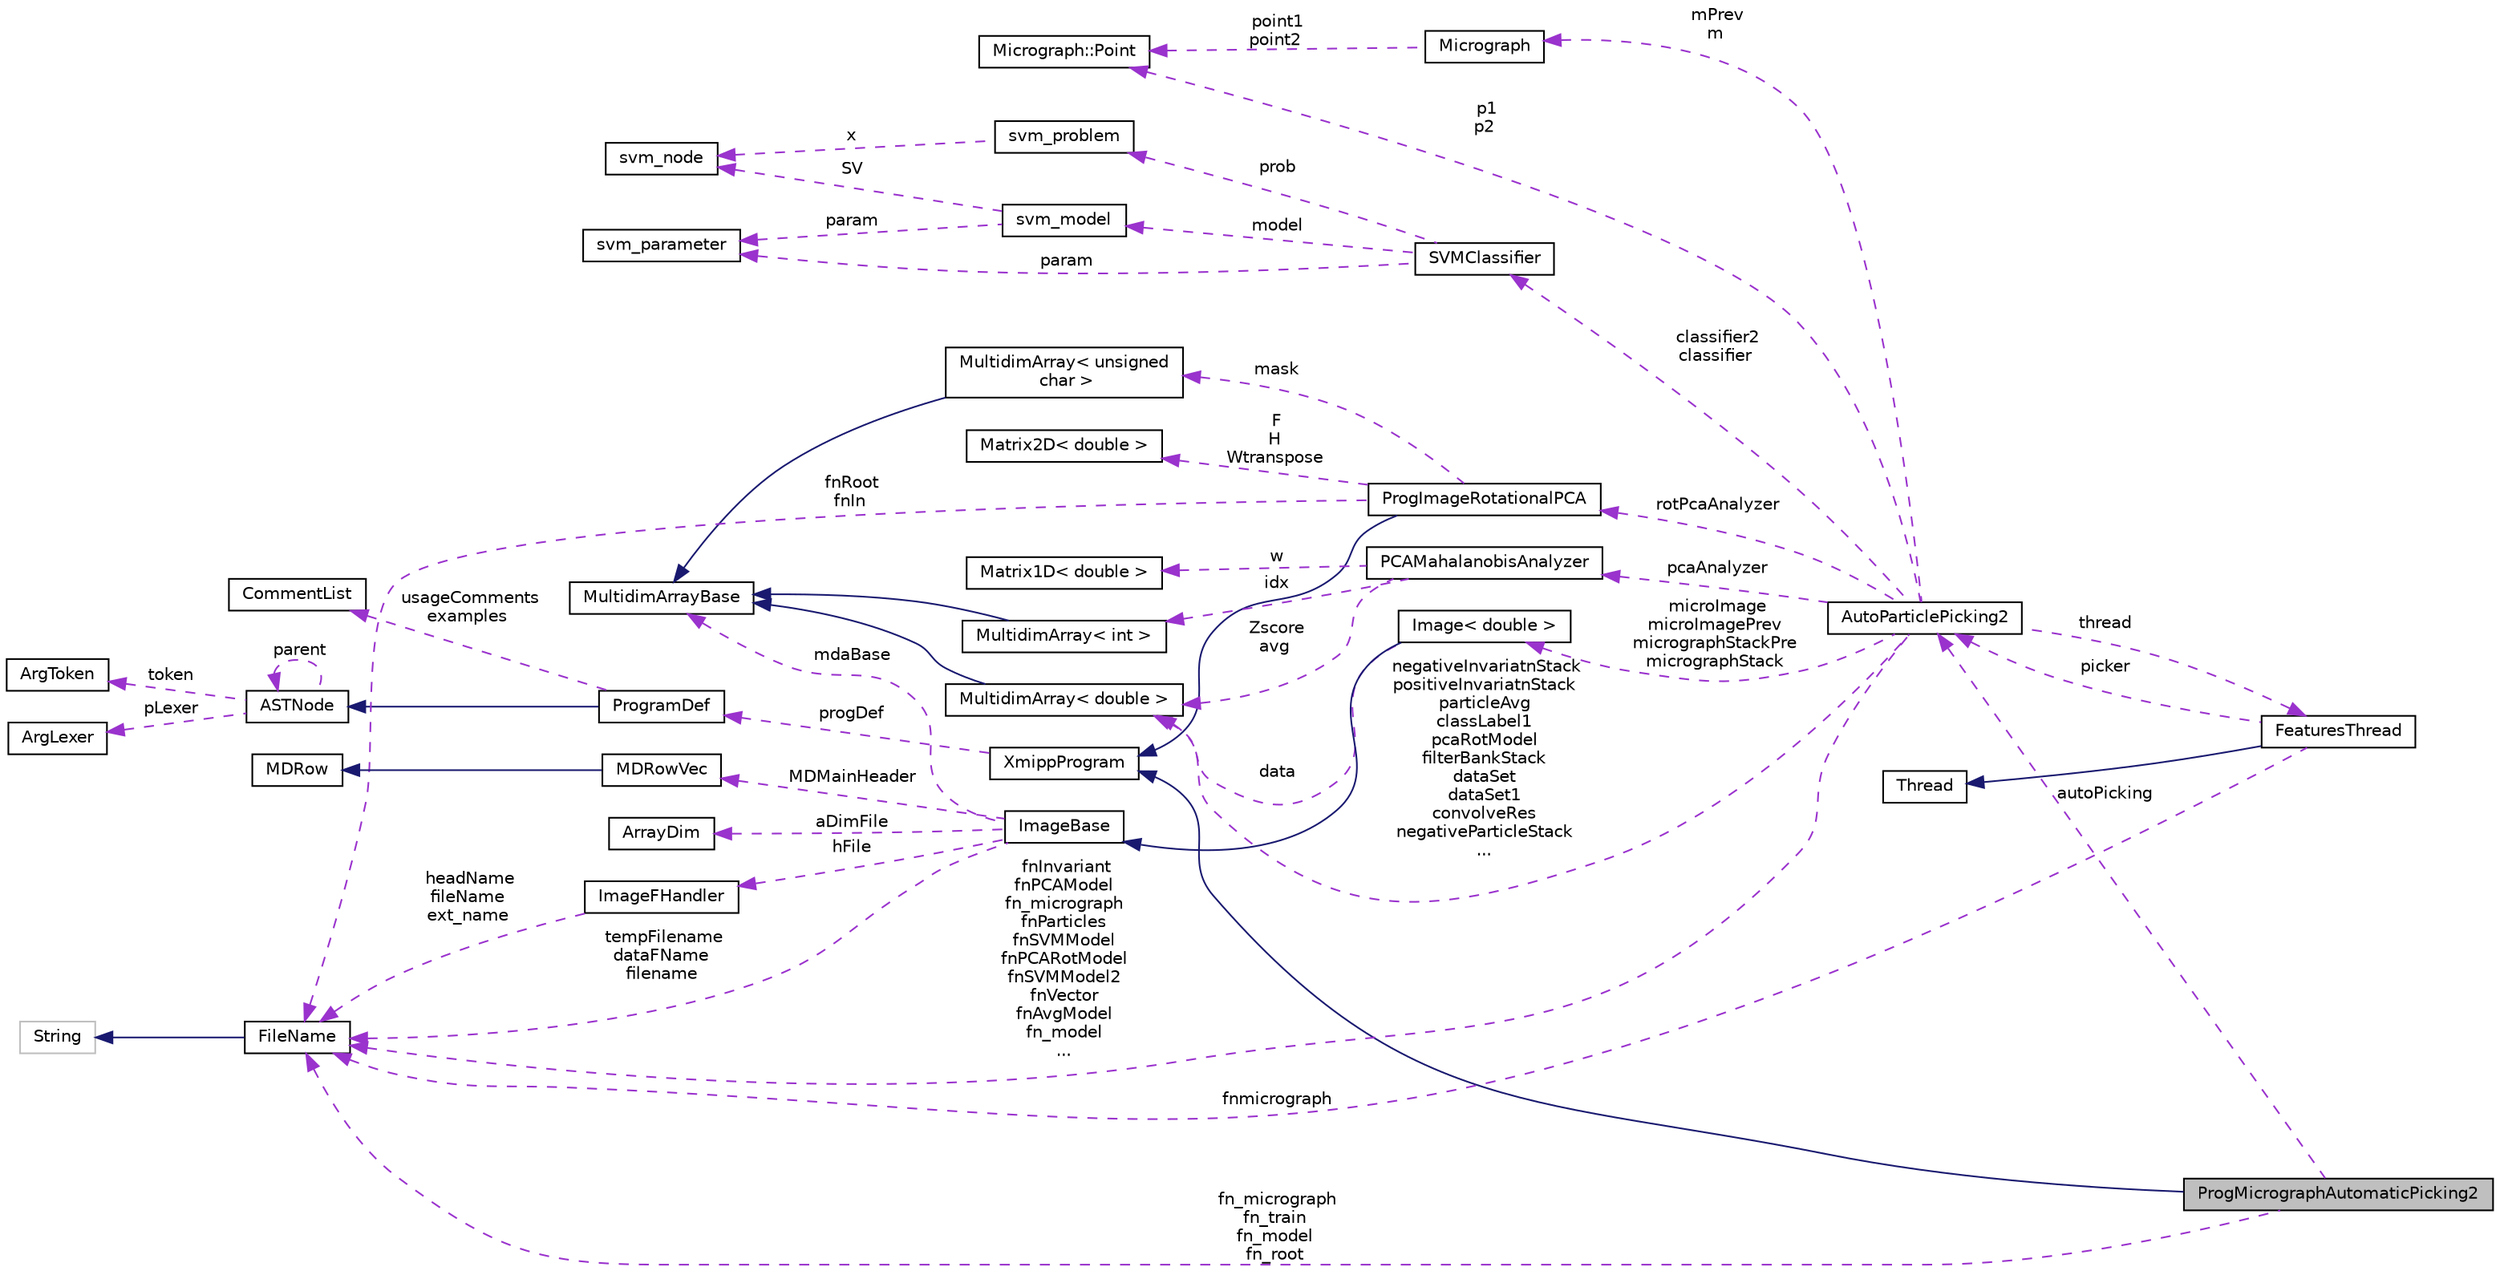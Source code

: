 digraph "ProgMicrographAutomaticPicking2"
{
  edge [fontname="Helvetica",fontsize="10",labelfontname="Helvetica",labelfontsize="10"];
  node [fontname="Helvetica",fontsize="10",shape=record];
  rankdir="LR";
  Node2 [label="ProgMicrographAutomaticPicking2",height=0.2,width=0.4,color="black", fillcolor="grey75", style="filled", fontcolor="black"];
  Node3 -> Node2 [dir="back",color="midnightblue",fontsize="10",style="solid",fontname="Helvetica"];
  Node3 [label="XmippProgram",height=0.2,width=0.4,color="black", fillcolor="white", style="filled",URL="$classXmippProgram.html"];
  Node4 -> Node3 [dir="back",color="darkorchid3",fontsize="10",style="dashed",label=" progDef" ,fontname="Helvetica"];
  Node4 [label="ProgramDef",height=0.2,width=0.4,color="black", fillcolor="white", style="filled",URL="$classProgramDef.html"];
  Node5 -> Node4 [dir="back",color="midnightblue",fontsize="10",style="solid",fontname="Helvetica"];
  Node5 [label="ASTNode",height=0.2,width=0.4,color="black", fillcolor="white", style="filled",URL="$classASTNode.html"];
  Node6 -> Node5 [dir="back",color="darkorchid3",fontsize="10",style="dashed",label=" token" ,fontname="Helvetica"];
  Node6 [label="ArgToken",height=0.2,width=0.4,color="black", fillcolor="white", style="filled",URL="$classArgToken.html"];
  Node7 -> Node5 [dir="back",color="darkorchid3",fontsize="10",style="dashed",label=" pLexer" ,fontname="Helvetica"];
  Node7 [label="ArgLexer",height=0.2,width=0.4,color="black", fillcolor="white", style="filled",URL="$classArgLexer.html"];
  Node5 -> Node5 [dir="back",color="darkorchid3",fontsize="10",style="dashed",label=" parent" ,fontname="Helvetica"];
  Node8 -> Node4 [dir="back",color="darkorchid3",fontsize="10",style="dashed",label=" usageComments\nexamples" ,fontname="Helvetica"];
  Node8 [label="CommentList",height=0.2,width=0.4,color="black", fillcolor="white", style="filled",URL="$classCommentList.html"];
  Node9 -> Node2 [dir="back",color="darkorchid3",fontsize="10",style="dashed",label=" autoPicking" ,fontname="Helvetica"];
  Node9 [label="AutoParticlePicking2",height=0.2,width=0.4,color="black", fillcolor="white", style="filled",URL="$classAutoParticlePicking2.html"];
  Node10 -> Node9 [dir="back",color="darkorchid3",fontsize="10",style="dashed",label=" p1\np2" ,fontname="Helvetica"];
  Node10 [label="Micrograph::Point",height=0.2,width=0.4,color="black", fillcolor="white", style="filled",URL="$structMicrograph_1_1Point.html"];
  Node11 -> Node9 [dir="back",color="darkorchid3",fontsize="10",style="dashed",label=" pcaAnalyzer" ,fontname="Helvetica"];
  Node11 [label="PCAMahalanobisAnalyzer",height=0.2,width=0.4,color="black", fillcolor="white", style="filled",URL="$classPCAMahalanobisAnalyzer.html"];
  Node12 -> Node11 [dir="back",color="darkorchid3",fontsize="10",style="dashed",label=" w" ,fontname="Helvetica"];
  Node12 [label="Matrix1D\< double \>",height=0.2,width=0.4,color="black", fillcolor="white", style="filled",URL="$classMatrix1D.html"];
  Node13 -> Node11 [dir="back",color="darkorchid3",fontsize="10",style="dashed",label=" Zscore\navg" ,fontname="Helvetica"];
  Node13 [label="MultidimArray\< double \>",height=0.2,width=0.4,color="black", fillcolor="white", style="filled",URL="$classMultidimArray.html"];
  Node14 -> Node13 [dir="back",color="midnightblue",fontsize="10",style="solid",fontname="Helvetica"];
  Node14 [label="MultidimArrayBase",height=0.2,width=0.4,color="black", fillcolor="white", style="filled",URL="$classMultidimArrayBase.html"];
  Node15 -> Node11 [dir="back",color="darkorchid3",fontsize="10",style="dashed",label=" idx" ,fontname="Helvetica"];
  Node15 [label="MultidimArray\< int \>",height=0.2,width=0.4,color="black", fillcolor="white", style="filled",URL="$classMultidimArray.html"];
  Node14 -> Node15 [dir="back",color="midnightblue",fontsize="10",style="solid",fontname="Helvetica"];
  Node16 -> Node9 [dir="back",color="darkorchid3",fontsize="10",style="dashed",label=" thread" ,fontname="Helvetica"];
  Node16 [label="FeaturesThread",height=0.2,width=0.4,color="black", fillcolor="white", style="filled",URL="$classFeaturesThread.html"];
  Node17 -> Node16 [dir="back",color="midnightblue",fontsize="10",style="solid",fontname="Helvetica"];
  Node17 [label="Thread",height=0.2,width=0.4,color="black", fillcolor="white", style="filled",URL="$classThread.html"];
  Node9 -> Node16 [dir="back",color="darkorchid3",fontsize="10",style="dashed",label=" picker" ,fontname="Helvetica"];
  Node18 -> Node16 [dir="back",color="darkorchid3",fontsize="10",style="dashed",label=" fnmicrograph" ,fontname="Helvetica"];
  Node18 [label="FileName",height=0.2,width=0.4,color="black", fillcolor="white", style="filled",URL="$classFileName.html"];
  Node19 -> Node18 [dir="back",color="midnightblue",fontsize="10",style="solid",fontname="Helvetica"];
  Node19 [label="String",height=0.2,width=0.4,color="grey75", fillcolor="white", style="filled"];
  Node20 -> Node9 [dir="back",color="darkorchid3",fontsize="10",style="dashed",label=" classifier2\nclassifier" ,fontname="Helvetica"];
  Node20 [label="SVMClassifier",height=0.2,width=0.4,color="black", fillcolor="white", style="filled",URL="$classSVMClassifier.html"];
  Node21 -> Node20 [dir="back",color="darkorchid3",fontsize="10",style="dashed",label=" prob" ,fontname="Helvetica"];
  Node21 [label="svm_problem",height=0.2,width=0.4,color="black", fillcolor="white", style="filled",URL="$structsvm__problem.html"];
  Node22 -> Node21 [dir="back",color="darkorchid3",fontsize="10",style="dashed",label=" x" ,fontname="Helvetica"];
  Node22 [label="svm_node",height=0.2,width=0.4,color="black", fillcolor="white", style="filled",URL="$structsvm__node.html"];
  Node23 -> Node20 [dir="back",color="darkorchid3",fontsize="10",style="dashed",label=" model" ,fontname="Helvetica"];
  Node23 [label="svm_model",height=0.2,width=0.4,color="black", fillcolor="white", style="filled",URL="$structsvm__model.html"];
  Node22 -> Node23 [dir="back",color="darkorchid3",fontsize="10",style="dashed",label=" SV" ,fontname="Helvetica"];
  Node24 -> Node23 [dir="back",color="darkorchid3",fontsize="10",style="dashed",label=" param" ,fontname="Helvetica"];
  Node24 [label="svm_parameter",height=0.2,width=0.4,color="black", fillcolor="white", style="filled",URL="$structsvm__parameter.html"];
  Node24 -> Node20 [dir="back",color="darkorchid3",fontsize="10",style="dashed",label=" param" ,fontname="Helvetica"];
  Node25 -> Node9 [dir="back",color="darkorchid3",fontsize="10",style="dashed",label=" mPrev\nm" ,fontname="Helvetica"];
  Node25 [label="Micrograph",height=0.2,width=0.4,color="black", fillcolor="white", style="filled",URL="$classMicrograph.html"];
  Node10 -> Node25 [dir="back",color="darkorchid3",fontsize="10",style="dashed",label=" point1\npoint2" ,fontname="Helvetica"];
  Node26 -> Node9 [dir="back",color="darkorchid3",fontsize="10",style="dashed",label=" rotPcaAnalyzer" ,fontname="Helvetica"];
  Node26 [label="ProgImageRotationalPCA",height=0.2,width=0.4,color="black", fillcolor="white", style="filled",URL="$classProgImageRotationalPCA.html"];
  Node3 -> Node26 [dir="back",color="midnightblue",fontsize="10",style="solid",fontname="Helvetica"];
  Node27 -> Node26 [dir="back",color="darkorchid3",fontsize="10",style="dashed",label=" F\nH\nWtranspose" ,fontname="Helvetica"];
  Node27 [label="Matrix2D\< double \>",height=0.2,width=0.4,color="black", fillcolor="white", style="filled",URL="$classMatrix2D.html"];
  Node28 -> Node26 [dir="back",color="darkorchid3",fontsize="10",style="dashed",label=" mask" ,fontname="Helvetica"];
  Node28 [label="MultidimArray\< unsigned\l char \>",height=0.2,width=0.4,color="black", fillcolor="white", style="filled",URL="$classMultidimArray.html"];
  Node14 -> Node28 [dir="back",color="midnightblue",fontsize="10",style="solid",fontname="Helvetica"];
  Node18 -> Node26 [dir="back",color="darkorchid3",fontsize="10",style="dashed",label=" fnRoot\nfnIn" ,fontname="Helvetica"];
  Node29 -> Node9 [dir="back",color="darkorchid3",fontsize="10",style="dashed",label=" microImage\nmicroImagePrev\nmicrographStackPre\nmicrographStack" ,fontname="Helvetica"];
  Node29 [label="Image\< double \>",height=0.2,width=0.4,color="black", fillcolor="white", style="filled",URL="$classImage.html"];
  Node30 -> Node29 [dir="back",color="midnightblue",fontsize="10",style="solid",fontname="Helvetica"];
  Node30 [label="ImageBase",height=0.2,width=0.4,color="black", fillcolor="white", style="filled",URL="$classImageBase.html",tooltip="Image base class. "];
  Node14 -> Node30 [dir="back",color="darkorchid3",fontsize="10",style="dashed",label=" mdaBase" ,fontname="Helvetica"];
  Node31 -> Node30 [dir="back",color="darkorchid3",fontsize="10",style="dashed",label=" MDMainHeader" ,fontname="Helvetica"];
  Node31 [label="MDRowVec",height=0.2,width=0.4,color="black", fillcolor="white", style="filled",URL="$classMDRowVec.html"];
  Node32 -> Node31 [dir="back",color="midnightblue",fontsize="10",style="solid",fontname="Helvetica"];
  Node32 [label="MDRow",height=0.2,width=0.4,color="black", fillcolor="white", style="filled",URL="$classMDRow.html"];
  Node33 -> Node30 [dir="back",color="darkorchid3",fontsize="10",style="dashed",label=" hFile" ,fontname="Helvetica"];
  Node33 [label="ImageFHandler",height=0.2,width=0.4,color="black", fillcolor="white", style="filled",URL="$structImageFHandler.html"];
  Node18 -> Node33 [dir="back",color="darkorchid3",fontsize="10",style="dashed",label=" headName\nfileName\next_name" ,fontname="Helvetica"];
  Node34 -> Node30 [dir="back",color="darkorchid3",fontsize="10",style="dashed",label=" aDimFile" ,fontname="Helvetica"];
  Node34 [label="ArrayDim",height=0.2,width=0.4,color="black", fillcolor="white", style="filled",URL="$structArrayDim.html"];
  Node18 -> Node30 [dir="back",color="darkorchid3",fontsize="10",style="dashed",label=" tempFilename\ndataFName\nfilename" ,fontname="Helvetica"];
  Node13 -> Node29 [dir="back",color="darkorchid3",fontsize="10",style="dashed",label=" data" ,fontname="Helvetica"];
  Node13 -> Node9 [dir="back",color="darkorchid3",fontsize="10",style="dashed",label=" negativeInvariatnStack\npositiveInvariatnStack\nparticleAvg\nclassLabel1\npcaRotModel\nfilterBankStack\ndataSet\ndataSet1\nconvolveRes\nnegativeParticleStack\n..." ,fontname="Helvetica"];
  Node18 -> Node9 [dir="back",color="darkorchid3",fontsize="10",style="dashed",label=" fnInvariant\nfnPCAModel\nfn_micrograph\nfnParticles\nfnSVMModel\nfnPCARotModel\nfnSVMModel2\nfnVector\nfnAvgModel\nfn_model\n..." ,fontname="Helvetica"];
  Node18 -> Node2 [dir="back",color="darkorchid3",fontsize="10",style="dashed",label=" fn_micrograph\nfn_train\nfn_model\nfn_root" ,fontname="Helvetica"];
}
